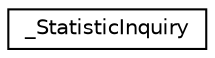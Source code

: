 digraph "Graphical Class Hierarchy"
{
  edge [fontname="Helvetica",fontsize="10",labelfontname="Helvetica",labelfontsize="10"];
  node [fontname="Helvetica",fontsize="10",shape=record];
  rankdir="LR";
  Node1 [label="_StatisticInquiry",height=0.2,width=0.4,color="black", fillcolor="white", style="filled",URL="$d8/d84/a00001.html"];
}
